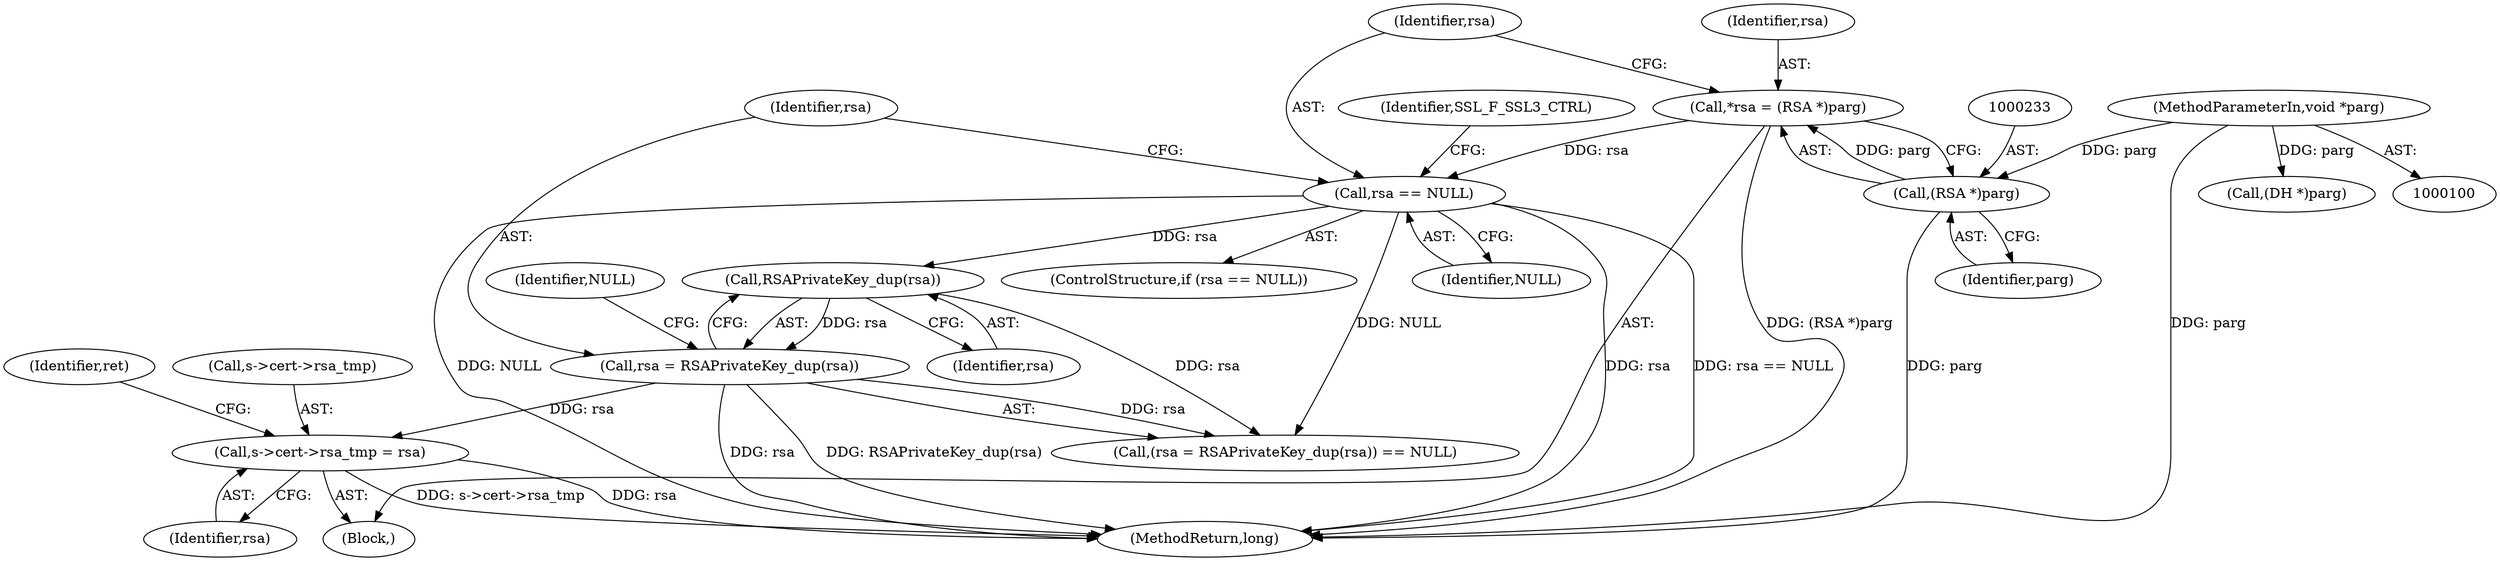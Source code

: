 digraph "0_openssl_c5b831f21d0d29d1e517d139d9d101763f60c9a2@pointer" {
"1000272" [label="(Call,s->cert->rsa_tmp = rsa)"];
"1000247" [label="(Call,rsa = RSAPrivateKey_dup(rsa))"];
"1000249" [label="(Call,RSAPrivateKey_dup(rsa))"];
"1000236" [label="(Call,rsa == NULL)"];
"1000230" [label="(Call,*rsa = (RSA *)parg)"];
"1000232" [label="(Call,(RSA *)parg)"];
"1000104" [label="(MethodParameterIn,void *parg)"];
"1000296" [label="(Call,(DH *)parg)"];
"1000236" [label="(Call,rsa == NULL)"];
"1000249" [label="(Call,RSAPrivateKey_dup(rsa))"];
"1000230" [label="(Call,*rsa = (RSA *)parg)"];
"1000251" [label="(Identifier,NULL)"];
"1000231" [label="(Identifier,rsa)"];
"1000235" [label="(ControlStructure,if (rsa == NULL))"];
"1000247" [label="(Call,rsa = RSAPrivateKey_dup(rsa))"];
"1000246" [label="(Call,(rsa = RSAPrivateKey_dup(rsa)) == NULL)"];
"1000278" [label="(Identifier,rsa)"];
"1000241" [label="(Identifier,SSL_F_SSL3_CTRL)"];
"1000228" [label="(Block,)"];
"1000248" [label="(Identifier,rsa)"];
"1000280" [label="(Identifier,ret)"];
"1000273" [label="(Call,s->cert->rsa_tmp)"];
"1000372" [label="(MethodReturn,long)"];
"1000104" [label="(MethodParameterIn,void *parg)"];
"1000250" [label="(Identifier,rsa)"];
"1000238" [label="(Identifier,NULL)"];
"1000272" [label="(Call,s->cert->rsa_tmp = rsa)"];
"1000234" [label="(Identifier,parg)"];
"1000232" [label="(Call,(RSA *)parg)"];
"1000237" [label="(Identifier,rsa)"];
"1000272" -> "1000228"  [label="AST: "];
"1000272" -> "1000278"  [label="CFG: "];
"1000273" -> "1000272"  [label="AST: "];
"1000278" -> "1000272"  [label="AST: "];
"1000280" -> "1000272"  [label="CFG: "];
"1000272" -> "1000372"  [label="DDG: rsa"];
"1000272" -> "1000372"  [label="DDG: s->cert->rsa_tmp"];
"1000247" -> "1000272"  [label="DDG: rsa"];
"1000247" -> "1000246"  [label="AST: "];
"1000247" -> "1000249"  [label="CFG: "];
"1000248" -> "1000247"  [label="AST: "];
"1000249" -> "1000247"  [label="AST: "];
"1000251" -> "1000247"  [label="CFG: "];
"1000247" -> "1000372"  [label="DDG: rsa"];
"1000247" -> "1000372"  [label="DDG: RSAPrivateKey_dup(rsa)"];
"1000247" -> "1000246"  [label="DDG: rsa"];
"1000249" -> "1000247"  [label="DDG: rsa"];
"1000249" -> "1000250"  [label="CFG: "];
"1000250" -> "1000249"  [label="AST: "];
"1000249" -> "1000246"  [label="DDG: rsa"];
"1000236" -> "1000249"  [label="DDG: rsa"];
"1000236" -> "1000235"  [label="AST: "];
"1000236" -> "1000238"  [label="CFG: "];
"1000237" -> "1000236"  [label="AST: "];
"1000238" -> "1000236"  [label="AST: "];
"1000241" -> "1000236"  [label="CFG: "];
"1000248" -> "1000236"  [label="CFG: "];
"1000236" -> "1000372"  [label="DDG: rsa"];
"1000236" -> "1000372"  [label="DDG: rsa == NULL"];
"1000236" -> "1000372"  [label="DDG: NULL"];
"1000230" -> "1000236"  [label="DDG: rsa"];
"1000236" -> "1000246"  [label="DDG: NULL"];
"1000230" -> "1000228"  [label="AST: "];
"1000230" -> "1000232"  [label="CFG: "];
"1000231" -> "1000230"  [label="AST: "];
"1000232" -> "1000230"  [label="AST: "];
"1000237" -> "1000230"  [label="CFG: "];
"1000230" -> "1000372"  [label="DDG: (RSA *)parg"];
"1000232" -> "1000230"  [label="DDG: parg"];
"1000232" -> "1000234"  [label="CFG: "];
"1000233" -> "1000232"  [label="AST: "];
"1000234" -> "1000232"  [label="AST: "];
"1000232" -> "1000372"  [label="DDG: parg"];
"1000104" -> "1000232"  [label="DDG: parg"];
"1000104" -> "1000100"  [label="AST: "];
"1000104" -> "1000372"  [label="DDG: parg"];
"1000104" -> "1000296"  [label="DDG: parg"];
}
